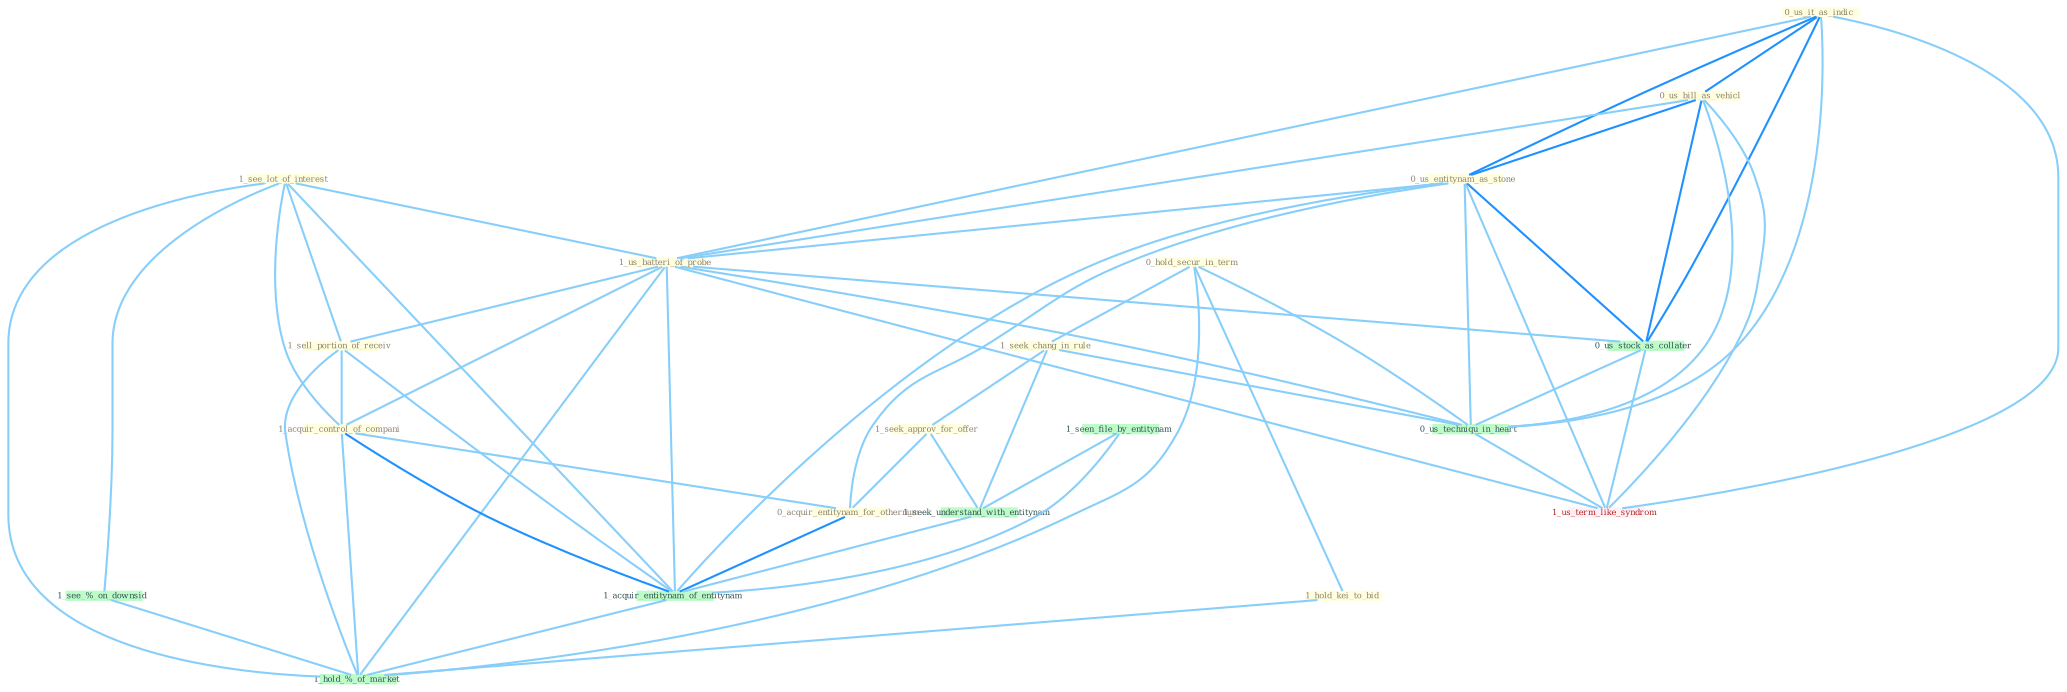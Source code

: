 Graph G{ 
    node
    [shape=polygon,style=filled,width=.5,height=.06,color="#BDFCC9",fixedsize=true,fontsize=4,
    fontcolor="#2f4f4f"];
    {node
    [color="#ffffe0", fontcolor="#8b7d6b"] "0_hold_secur_in_term " "1_see_lot_of_interest " "0_us_it_as_indic " "0_us_bill_as_vehicl " "1_seek_chang_in_rule " "1_hold_kei_to_bid " "0_us_entitynam_as_stone " "1_us_batteri_of_probe " "1_sell_portion_of_receiv " "1_acquir_control_of_compani " "1_seek_approv_for_offer " "0_acquir_entitynam_for_othernum "}
{node [color="#fff0f5", fontcolor="#b22222"] "1_us_term_like_syndrom "}
edge [color="#B0E2FF"];

	"0_hold_secur_in_term " -- "1_seek_chang_in_rule " [w="1", color="#87cefa" ];
	"0_hold_secur_in_term " -- "1_hold_kei_to_bid " [w="1", color="#87cefa" ];
	"0_hold_secur_in_term " -- "0_us_techniqu_in_heart " [w="1", color="#87cefa" ];
	"0_hold_secur_in_term " -- "1_hold_%_of_market " [w="1", color="#87cefa" ];
	"1_see_lot_of_interest " -- "1_us_batteri_of_probe " [w="1", color="#87cefa" ];
	"1_see_lot_of_interest " -- "1_sell_portion_of_receiv " [w="1", color="#87cefa" ];
	"1_see_lot_of_interest " -- "1_acquir_control_of_compani " [w="1", color="#87cefa" ];
	"1_see_lot_of_interest " -- "1_acquir_entitynam_of_entitynam " [w="1", color="#87cefa" ];
	"1_see_lot_of_interest " -- "1_see_%_on_downsid " [w="1", color="#87cefa" ];
	"1_see_lot_of_interest " -- "1_hold_%_of_market " [w="1", color="#87cefa" ];
	"0_us_it_as_indic " -- "0_us_bill_as_vehicl " [w="2", color="#1e90ff" , len=0.8];
	"0_us_it_as_indic " -- "0_us_entitynam_as_stone " [w="2", color="#1e90ff" , len=0.8];
	"0_us_it_as_indic " -- "1_us_batteri_of_probe " [w="1", color="#87cefa" ];
	"0_us_it_as_indic " -- "0_us_stock_as_collater " [w="2", color="#1e90ff" , len=0.8];
	"0_us_it_as_indic " -- "0_us_techniqu_in_heart " [w="1", color="#87cefa" ];
	"0_us_it_as_indic " -- "1_us_term_like_syndrom " [w="1", color="#87cefa" ];
	"0_us_bill_as_vehicl " -- "0_us_entitynam_as_stone " [w="2", color="#1e90ff" , len=0.8];
	"0_us_bill_as_vehicl " -- "1_us_batteri_of_probe " [w="1", color="#87cefa" ];
	"0_us_bill_as_vehicl " -- "0_us_stock_as_collater " [w="2", color="#1e90ff" , len=0.8];
	"0_us_bill_as_vehicl " -- "0_us_techniqu_in_heart " [w="1", color="#87cefa" ];
	"0_us_bill_as_vehicl " -- "1_us_term_like_syndrom " [w="1", color="#87cefa" ];
	"1_seek_chang_in_rule " -- "1_seek_approv_for_offer " [w="1", color="#87cefa" ];
	"1_seek_chang_in_rule " -- "1_seek_understand_with_entitynam " [w="1", color="#87cefa" ];
	"1_seek_chang_in_rule " -- "0_us_techniqu_in_heart " [w="1", color="#87cefa" ];
	"1_hold_kei_to_bid " -- "1_hold_%_of_market " [w="1", color="#87cefa" ];
	"0_us_entitynam_as_stone " -- "1_us_batteri_of_probe " [w="1", color="#87cefa" ];
	"0_us_entitynam_as_stone " -- "0_acquir_entitynam_for_othernum " [w="1", color="#87cefa" ];
	"0_us_entitynam_as_stone " -- "0_us_stock_as_collater " [w="2", color="#1e90ff" , len=0.8];
	"0_us_entitynam_as_stone " -- "1_acquir_entitynam_of_entitynam " [w="1", color="#87cefa" ];
	"0_us_entitynam_as_stone " -- "0_us_techniqu_in_heart " [w="1", color="#87cefa" ];
	"0_us_entitynam_as_stone " -- "1_us_term_like_syndrom " [w="1", color="#87cefa" ];
	"1_us_batteri_of_probe " -- "1_sell_portion_of_receiv " [w="1", color="#87cefa" ];
	"1_us_batteri_of_probe " -- "1_acquir_control_of_compani " [w="1", color="#87cefa" ];
	"1_us_batteri_of_probe " -- "0_us_stock_as_collater " [w="1", color="#87cefa" ];
	"1_us_batteri_of_probe " -- "1_acquir_entitynam_of_entitynam " [w="1", color="#87cefa" ];
	"1_us_batteri_of_probe " -- "0_us_techniqu_in_heart " [w="1", color="#87cefa" ];
	"1_us_batteri_of_probe " -- "1_us_term_like_syndrom " [w="1", color="#87cefa" ];
	"1_us_batteri_of_probe " -- "1_hold_%_of_market " [w="1", color="#87cefa" ];
	"1_sell_portion_of_receiv " -- "1_acquir_control_of_compani " [w="1", color="#87cefa" ];
	"1_sell_portion_of_receiv " -- "1_acquir_entitynam_of_entitynam " [w="1", color="#87cefa" ];
	"1_sell_portion_of_receiv " -- "1_hold_%_of_market " [w="1", color="#87cefa" ];
	"1_acquir_control_of_compani " -- "0_acquir_entitynam_for_othernum " [w="1", color="#87cefa" ];
	"1_acquir_control_of_compani " -- "1_acquir_entitynam_of_entitynam " [w="2", color="#1e90ff" , len=0.8];
	"1_acquir_control_of_compani " -- "1_hold_%_of_market " [w="1", color="#87cefa" ];
	"1_seek_approv_for_offer " -- "0_acquir_entitynam_for_othernum " [w="1", color="#87cefa" ];
	"1_seek_approv_for_offer " -- "1_seek_understand_with_entitynam " [w="1", color="#87cefa" ];
	"0_acquir_entitynam_for_othernum " -- "1_acquir_entitynam_of_entitynam " [w="2", color="#1e90ff" , len=0.8];
	"1_seen_file_by_entitynam " -- "1_seek_understand_with_entitynam " [w="1", color="#87cefa" ];
	"1_seen_file_by_entitynam " -- "1_acquir_entitynam_of_entitynam " [w="1", color="#87cefa" ];
	"0_us_stock_as_collater " -- "0_us_techniqu_in_heart " [w="1", color="#87cefa" ];
	"0_us_stock_as_collater " -- "1_us_term_like_syndrom " [w="1", color="#87cefa" ];
	"1_seek_understand_with_entitynam " -- "1_acquir_entitynam_of_entitynam " [w="1", color="#87cefa" ];
	"1_acquir_entitynam_of_entitynam " -- "1_hold_%_of_market " [w="1", color="#87cefa" ];
	"0_us_techniqu_in_heart " -- "1_us_term_like_syndrom " [w="1", color="#87cefa" ];
	"1_see_%_on_downsid " -- "1_hold_%_of_market " [w="1", color="#87cefa" ];
}
